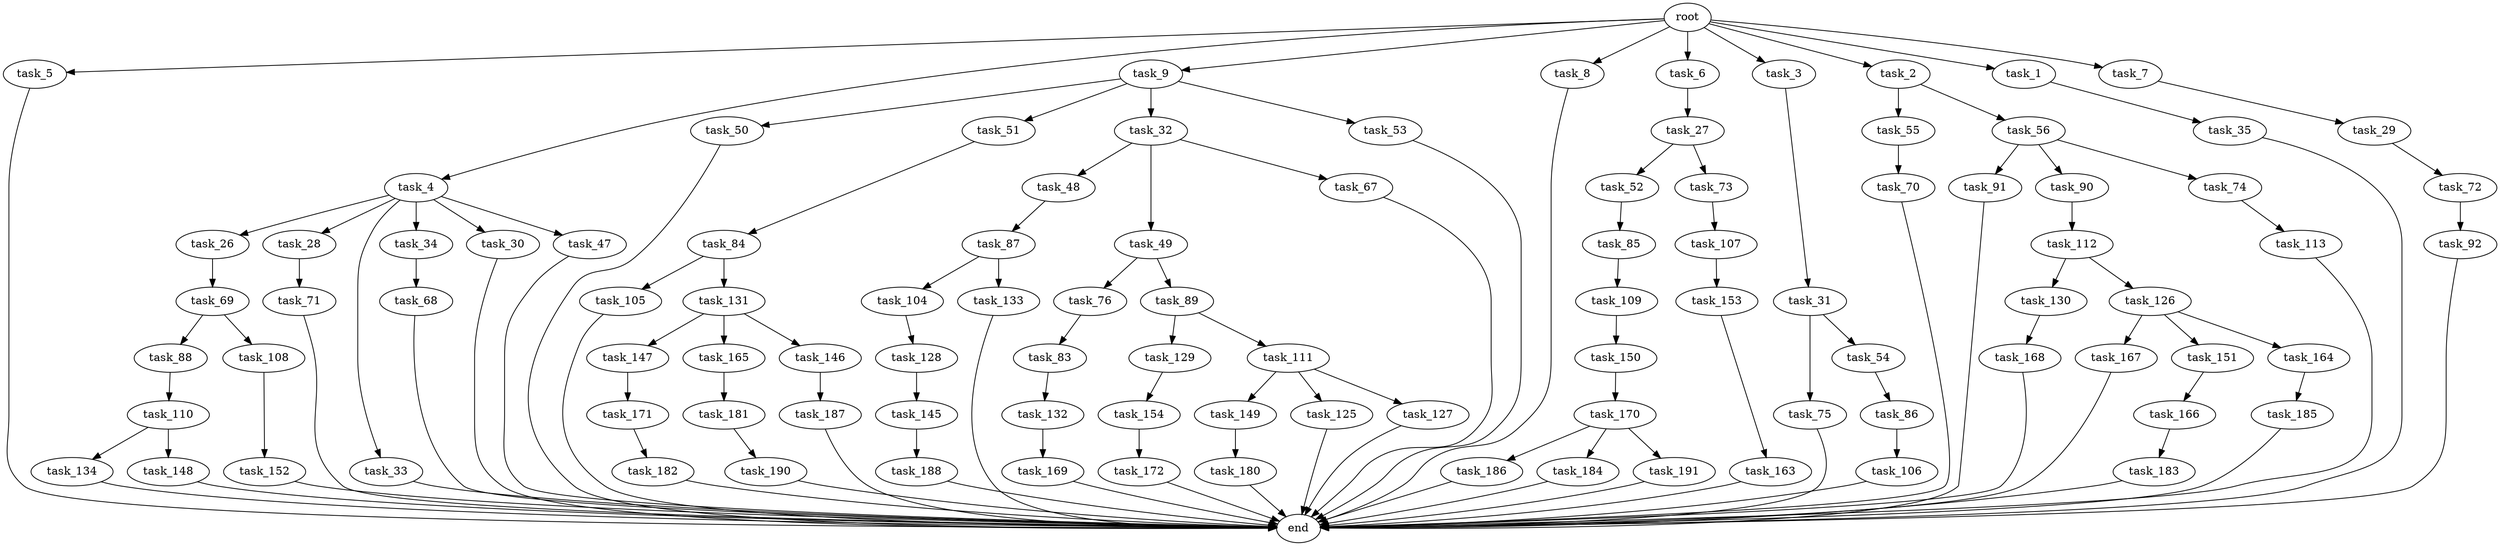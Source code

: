 digraph G {
  task_129 [size="4209067950.080000"];
  task_172 [size="4209067950.080000"];
  task_149 [size="343597383.680000"];
  task_68 [size="343597383.680000"];
  task_50 [size="4209067950.080000"];
  task_91 [size="8589934592.000000"];
  task_83 [size="5497558138.880000"];
  task_185 [size="6957847019.520000"];
  task_187 [size="773094113.280000"];
  task_5 [size="10.240000"];
  task_4 [size="10.240000"];
  task_27 [size="5497558138.880000"];
  task_112 [size="343597383.680000"];
  task_147 [size="8589934592.000000"];
  task_90 [size="8589934592.000000"];
  task_31 [size="2147483648.000000"];
  task_26 [size="8589934592.000000"];
  task_75 [size="5497558138.880000"];
  task_190 [size="8589934592.000000"];
  task_51 [size="4209067950.080000"];
  task_28 [size="8589934592.000000"];
  task_55 [size="6957847019.520000"];
  task_88 [size="5497558138.880000"];
  task_9 [size="10.240000"];
  task_54 [size="5497558138.880000"];
  task_132 [size="6957847019.520000"];
  task_33 [size="8589934592.000000"];
  task_56 [size="6957847019.520000"];
  task_169 [size="6957847019.520000"];
  task_153 [size="6957847019.520000"];
  task_8 [size="10.240000"];
  task_69 [size="773094113.280000"];
  task_86 [size="6957847019.520000"];
  task_167 [size="343597383.680000"];
  task_152 [size="4209067950.080000"];
  task_181 [size="1374389534.720000"];
  task_166 [size="773094113.280000"];
  task_74 [size="8589934592.000000"];
  task_105 [size="773094113.280000"];
  task_188 [size="3092376453.120000"];
  task_150 [size="5497558138.880000"];
  task_85 [size="3092376453.120000"];
  task_131 [size="773094113.280000"];
  task_168 [size="8589934592.000000"];
  task_52 [size="1374389534.720000"];
  task_104 [size="4209067950.080000"];
  task_106 [size="1374389534.720000"];
  task_134 [size="8589934592.000000"];
  task_6 [size="10.240000"];
  task_3 [size="10.240000"];
  task_111 [size="4209067950.080000"];
  task_34 [size="8589934592.000000"];
  task_125 [size="343597383.680000"];
  end [size="0.000000"];
  task_70 [size="4209067950.080000"];
  task_148 [size="8589934592.000000"];
  task_154 [size="5497558138.880000"];
  task_113 [size="6957847019.520000"];
  task_73 [size="1374389534.720000"];
  task_84 [size="5497558138.880000"];
  task_170 [size="2147483648.000000"];
  task_163 [size="3092376453.120000"];
  task_186 [size="8589934592.000000"];
  task_107 [size="8589934592.000000"];
  task_165 [size="8589934592.000000"];
  task_30 [size="8589934592.000000"];
  task_48 [size="343597383.680000"];
  task_133 [size="4209067950.080000"];
  task_32 [size="4209067950.080000"];
  task_145 [size="4209067950.080000"];
  task_2 [size="10.240000"];
  task_47 [size="8589934592.000000"];
  task_1 [size="10.240000"];
  task_72 [size="1374389534.720000"];
  task_171 [size="8589934592.000000"];
  task_146 [size="8589934592.000000"];
  task_130 [size="773094113.280000"];
  task_29 [size="773094113.280000"];
  task_35 [size="3092376453.120000"];
  task_71 [size="8589934592.000000"];
  task_87 [size="3092376453.120000"];
  task_184 [size="8589934592.000000"];
  task_109 [size="2147483648.000000"];
  task_151 [size="343597383.680000"];
  task_92 [size="2147483648.000000"];
  task_49 [size="343597383.680000"];
  task_126 [size="773094113.280000"];
  task_67 [size="343597383.680000"];
  task_7 [size="10.240000"];
  task_127 [size="343597383.680000"];
  task_128 [size="1374389534.720000"];
  task_110 [size="773094113.280000"];
  root [size="0.000000"];
  task_76 [size="343597383.680000"];
  task_191 [size="8589934592.000000"];
  task_180 [size="4209067950.080000"];
  task_89 [size="343597383.680000"];
  task_182 [size="343597383.680000"];
  task_108 [size="5497558138.880000"];
  task_183 [size="6957847019.520000"];
  task_164 [size="343597383.680000"];
  task_53 [size="4209067950.080000"];

  task_129 -> task_154 [size="536870912.000000"];
  task_172 -> end [size="1.000000"];
  task_149 -> task_180 [size="411041792.000000"];
  task_68 -> end [size="1.000000"];
  task_50 -> end [size="1.000000"];
  task_91 -> end [size="1.000000"];
  task_83 -> task_132 [size="679477248.000000"];
  task_185 -> end [size="1.000000"];
  task_187 -> end [size="1.000000"];
  task_5 -> end [size="1.000000"];
  task_4 -> task_30 [size="838860800.000000"];
  task_4 -> task_34 [size="838860800.000000"];
  task_4 -> task_28 [size="838860800.000000"];
  task_4 -> task_26 [size="838860800.000000"];
  task_4 -> task_33 [size="838860800.000000"];
  task_4 -> task_47 [size="838860800.000000"];
  task_27 -> task_52 [size="134217728.000000"];
  task_27 -> task_73 [size="134217728.000000"];
  task_112 -> task_130 [size="75497472.000000"];
  task_112 -> task_126 [size="75497472.000000"];
  task_147 -> task_171 [size="838860800.000000"];
  task_90 -> task_112 [size="33554432.000000"];
  task_31 -> task_54 [size="536870912.000000"];
  task_31 -> task_75 [size="536870912.000000"];
  task_26 -> task_69 [size="75497472.000000"];
  task_75 -> end [size="1.000000"];
  task_190 -> end [size="1.000000"];
  task_51 -> task_84 [size="536870912.000000"];
  task_28 -> task_71 [size="838860800.000000"];
  task_55 -> task_70 [size="411041792.000000"];
  task_88 -> task_110 [size="75497472.000000"];
  task_9 -> task_51 [size="411041792.000000"];
  task_9 -> task_50 [size="411041792.000000"];
  task_9 -> task_32 [size="411041792.000000"];
  task_9 -> task_53 [size="411041792.000000"];
  task_54 -> task_86 [size="679477248.000000"];
  task_132 -> task_169 [size="679477248.000000"];
  task_33 -> end [size="1.000000"];
  task_56 -> task_74 [size="838860800.000000"];
  task_56 -> task_91 [size="838860800.000000"];
  task_56 -> task_90 [size="838860800.000000"];
  task_169 -> end [size="1.000000"];
  task_153 -> task_163 [size="301989888.000000"];
  task_8 -> end [size="1.000000"];
  task_69 -> task_108 [size="536870912.000000"];
  task_69 -> task_88 [size="536870912.000000"];
  task_86 -> task_106 [size="134217728.000000"];
  task_167 -> end [size="1.000000"];
  task_152 -> end [size="1.000000"];
  task_181 -> task_190 [size="838860800.000000"];
  task_166 -> task_183 [size="679477248.000000"];
  task_74 -> task_113 [size="679477248.000000"];
  task_105 -> end [size="1.000000"];
  task_188 -> end [size="1.000000"];
  task_150 -> task_170 [size="209715200.000000"];
  task_85 -> task_109 [size="209715200.000000"];
  task_131 -> task_146 [size="838860800.000000"];
  task_131 -> task_147 [size="838860800.000000"];
  task_131 -> task_165 [size="838860800.000000"];
  task_168 -> end [size="1.000000"];
  task_52 -> task_85 [size="301989888.000000"];
  task_104 -> task_128 [size="134217728.000000"];
  task_106 -> end [size="1.000000"];
  task_134 -> end [size="1.000000"];
  task_6 -> task_27 [size="536870912.000000"];
  task_3 -> task_31 [size="209715200.000000"];
  task_111 -> task_127 [size="33554432.000000"];
  task_111 -> task_149 [size="33554432.000000"];
  task_111 -> task_125 [size="33554432.000000"];
  task_34 -> task_68 [size="33554432.000000"];
  task_125 -> end [size="1.000000"];
  task_70 -> end [size="1.000000"];
  task_148 -> end [size="1.000000"];
  task_154 -> task_172 [size="411041792.000000"];
  task_113 -> end [size="1.000000"];
  task_73 -> task_107 [size="838860800.000000"];
  task_84 -> task_131 [size="75497472.000000"];
  task_84 -> task_105 [size="75497472.000000"];
  task_170 -> task_184 [size="838860800.000000"];
  task_170 -> task_191 [size="838860800.000000"];
  task_170 -> task_186 [size="838860800.000000"];
  task_163 -> end [size="1.000000"];
  task_186 -> end [size="1.000000"];
  task_107 -> task_153 [size="679477248.000000"];
  task_165 -> task_181 [size="134217728.000000"];
  task_30 -> end [size="1.000000"];
  task_48 -> task_87 [size="301989888.000000"];
  task_133 -> end [size="1.000000"];
  task_32 -> task_49 [size="33554432.000000"];
  task_32 -> task_48 [size="33554432.000000"];
  task_32 -> task_67 [size="33554432.000000"];
  task_145 -> task_188 [size="301989888.000000"];
  task_2 -> task_55 [size="679477248.000000"];
  task_2 -> task_56 [size="679477248.000000"];
  task_47 -> end [size="1.000000"];
  task_1 -> task_35 [size="301989888.000000"];
  task_72 -> task_92 [size="209715200.000000"];
  task_171 -> task_182 [size="33554432.000000"];
  task_146 -> task_187 [size="75497472.000000"];
  task_130 -> task_168 [size="838860800.000000"];
  task_29 -> task_72 [size="134217728.000000"];
  task_35 -> end [size="1.000000"];
  task_71 -> end [size="1.000000"];
  task_87 -> task_104 [size="411041792.000000"];
  task_87 -> task_133 [size="411041792.000000"];
  task_184 -> end [size="1.000000"];
  task_109 -> task_150 [size="536870912.000000"];
  task_151 -> task_166 [size="75497472.000000"];
  task_92 -> end [size="1.000000"];
  task_49 -> task_76 [size="33554432.000000"];
  task_49 -> task_89 [size="33554432.000000"];
  task_126 -> task_167 [size="33554432.000000"];
  task_126 -> task_151 [size="33554432.000000"];
  task_126 -> task_164 [size="33554432.000000"];
  task_67 -> end [size="1.000000"];
  task_7 -> task_29 [size="75497472.000000"];
  task_127 -> end [size="1.000000"];
  task_128 -> task_145 [size="411041792.000000"];
  task_110 -> task_134 [size="838860800.000000"];
  task_110 -> task_148 [size="838860800.000000"];
  root -> task_8 [size="1.000000"];
  root -> task_2 [size="1.000000"];
  root -> task_5 [size="1.000000"];
  root -> task_4 [size="1.000000"];
  root -> task_9 [size="1.000000"];
  root -> task_1 [size="1.000000"];
  root -> task_7 [size="1.000000"];
  root -> task_6 [size="1.000000"];
  root -> task_3 [size="1.000000"];
  task_76 -> task_83 [size="536870912.000000"];
  task_191 -> end [size="1.000000"];
  task_180 -> end [size="1.000000"];
  task_89 -> task_111 [size="411041792.000000"];
  task_89 -> task_129 [size="411041792.000000"];
  task_182 -> end [size="1.000000"];
  task_108 -> task_152 [size="411041792.000000"];
  task_183 -> end [size="1.000000"];
  task_164 -> task_185 [size="679477248.000000"];
  task_53 -> end [size="1.000000"];
}
